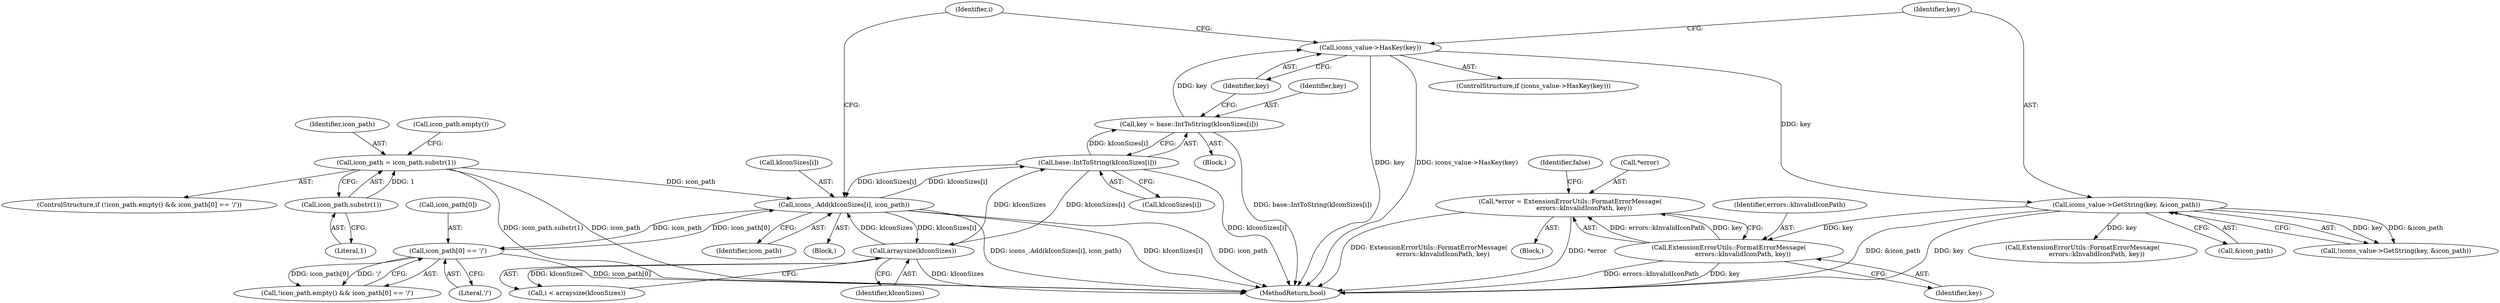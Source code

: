 digraph "0_Chrome_697cd7e2ce2535696f1b9e5cfb474cc36a734747@pointer" {
"1000453" [label="(Call,*error = ExtensionErrorUtils::FormatErrorMessage(\n              errors::kInvalidIconPath, key))"];
"1000456" [label="(Call,ExtensionErrorUtils::FormatErrorMessage(\n              errors::kInvalidIconPath, key))"];
"1000448" [label="(Call,icons_value->GetString(key, &icon_path))"];
"1000442" [label="(Call,icons_value->HasKey(key))"];
"1000435" [label="(Call,key = base::IntToString(kIconSizes[i]))"];
"1000437" [label="(Call,base::IntToString(kIconSizes[i]))"];
"1000485" [label="(Call,icons_.Add(kIconSizes[i], icon_path))"];
"1000429" [label="(Call,arraysize(kIconSizes))"];
"1000470" [label="(Call,icon_path = icon_path.substr(1))"];
"1000472" [label="(Call,icon_path.substr(1))"];
"1000465" [label="(Call,icon_path[0] == '/')"];
"1000471" [label="(Identifier,icon_path)"];
"1000454" [label="(Call,*error)"];
"1000470" [label="(Call,icon_path = icon_path.substr(1))"];
"1000457" [label="(Identifier,errors::kInvalidIconPath)"];
"1000450" [label="(Call,&icon_path)"];
"1000438" [label="(Call,kIconSizes[i])"];
"1000443" [label="(Identifier,key)"];
"1000453" [label="(Call,*error = ExtensionErrorUtils::FormatErrorMessage(\n              errors::kInvalidIconPath, key))"];
"1000473" [label="(Literal,1)"];
"1000485" [label="(Call,icons_.Add(kIconSizes[i], icon_path))"];
"1000465" [label="(Call,icon_path[0] == '/')"];
"1000456" [label="(Call,ExtensionErrorUtils::FormatErrorMessage(\n              errors::kInvalidIconPath, key))"];
"1000469" [label="(Literal,'/')"];
"1000447" [label="(Call,!icons_value->GetString(key, &icon_path))"];
"1000437" [label="(Call,base::IntToString(kIconSizes[i]))"];
"1000435" [label="(Call,key = base::IntToString(kIconSizes[i]))"];
"1000480" [label="(Call,ExtensionErrorUtils::FormatErrorMessage(\n              errors::kInvalidIconPath, key))"];
"1000466" [label="(Call,icon_path[0])"];
"1000489" [label="(Identifier,icon_path)"];
"1000486" [label="(Call,kIconSizes[i])"];
"1000461" [label="(ControlStructure,if (!icon_path.empty() && icon_path[0] == '/'))"];
"1000436" [label="(Identifier,key)"];
"1000444" [label="(Block,)"];
"1000452" [label="(Block,)"];
"1000462" [label="(Call,!icon_path.empty() && icon_path[0] == '/')"];
"1000472" [label="(Call,icon_path.substr(1))"];
"1000427" [label="(Call,i < arraysize(kIconSizes))"];
"1002005" [label="(MethodReturn,bool)"];
"1000458" [label="(Identifier,key)"];
"1000475" [label="(Call,icon_path.empty())"];
"1000460" [label="(Identifier,false)"];
"1000442" [label="(Call,icons_value->HasKey(key))"];
"1000433" [label="(Block,)"];
"1000430" [label="(Identifier,kIconSizes)"];
"1000449" [label="(Identifier,key)"];
"1000432" [label="(Identifier,i)"];
"1000429" [label="(Call,arraysize(kIconSizes))"];
"1000441" [label="(ControlStructure,if (icons_value->HasKey(key)))"];
"1000448" [label="(Call,icons_value->GetString(key, &icon_path))"];
"1000453" -> "1000452"  [label="AST: "];
"1000453" -> "1000456"  [label="CFG: "];
"1000454" -> "1000453"  [label="AST: "];
"1000456" -> "1000453"  [label="AST: "];
"1000460" -> "1000453"  [label="CFG: "];
"1000453" -> "1002005"  [label="DDG: *error"];
"1000453" -> "1002005"  [label="DDG: ExtensionErrorUtils::FormatErrorMessage(\n              errors::kInvalidIconPath, key)"];
"1000456" -> "1000453"  [label="DDG: errors::kInvalidIconPath"];
"1000456" -> "1000453"  [label="DDG: key"];
"1000456" -> "1000458"  [label="CFG: "];
"1000457" -> "1000456"  [label="AST: "];
"1000458" -> "1000456"  [label="AST: "];
"1000456" -> "1002005"  [label="DDG: errors::kInvalidIconPath"];
"1000456" -> "1002005"  [label="DDG: key"];
"1000448" -> "1000456"  [label="DDG: key"];
"1000448" -> "1000447"  [label="AST: "];
"1000448" -> "1000450"  [label="CFG: "];
"1000449" -> "1000448"  [label="AST: "];
"1000450" -> "1000448"  [label="AST: "];
"1000447" -> "1000448"  [label="CFG: "];
"1000448" -> "1002005"  [label="DDG: &icon_path"];
"1000448" -> "1002005"  [label="DDG: key"];
"1000448" -> "1000447"  [label="DDG: key"];
"1000448" -> "1000447"  [label="DDG: &icon_path"];
"1000442" -> "1000448"  [label="DDG: key"];
"1000448" -> "1000480"  [label="DDG: key"];
"1000442" -> "1000441"  [label="AST: "];
"1000442" -> "1000443"  [label="CFG: "];
"1000443" -> "1000442"  [label="AST: "];
"1000449" -> "1000442"  [label="CFG: "];
"1000432" -> "1000442"  [label="CFG: "];
"1000442" -> "1002005"  [label="DDG: icons_value->HasKey(key)"];
"1000442" -> "1002005"  [label="DDG: key"];
"1000435" -> "1000442"  [label="DDG: key"];
"1000435" -> "1000433"  [label="AST: "];
"1000435" -> "1000437"  [label="CFG: "];
"1000436" -> "1000435"  [label="AST: "];
"1000437" -> "1000435"  [label="AST: "];
"1000443" -> "1000435"  [label="CFG: "];
"1000435" -> "1002005"  [label="DDG: base::IntToString(kIconSizes[i])"];
"1000437" -> "1000435"  [label="DDG: kIconSizes[i]"];
"1000437" -> "1000438"  [label="CFG: "];
"1000438" -> "1000437"  [label="AST: "];
"1000437" -> "1002005"  [label="DDG: kIconSizes[i]"];
"1000437" -> "1000429"  [label="DDG: kIconSizes[i]"];
"1000485" -> "1000437"  [label="DDG: kIconSizes[i]"];
"1000429" -> "1000437"  [label="DDG: kIconSizes"];
"1000437" -> "1000485"  [label="DDG: kIconSizes[i]"];
"1000485" -> "1000444"  [label="AST: "];
"1000485" -> "1000489"  [label="CFG: "];
"1000486" -> "1000485"  [label="AST: "];
"1000489" -> "1000485"  [label="AST: "];
"1000432" -> "1000485"  [label="CFG: "];
"1000485" -> "1002005"  [label="DDG: kIconSizes[i]"];
"1000485" -> "1002005"  [label="DDG: icon_path"];
"1000485" -> "1002005"  [label="DDG: icons_.Add(kIconSizes[i], icon_path)"];
"1000485" -> "1000429"  [label="DDG: kIconSizes[i]"];
"1000485" -> "1000465"  [label="DDG: icon_path"];
"1000429" -> "1000485"  [label="DDG: kIconSizes"];
"1000470" -> "1000485"  [label="DDG: icon_path"];
"1000465" -> "1000485"  [label="DDG: icon_path[0]"];
"1000429" -> "1000427"  [label="AST: "];
"1000429" -> "1000430"  [label="CFG: "];
"1000430" -> "1000429"  [label="AST: "];
"1000427" -> "1000429"  [label="CFG: "];
"1000429" -> "1002005"  [label="DDG: kIconSizes"];
"1000429" -> "1000427"  [label="DDG: kIconSizes"];
"1000470" -> "1000461"  [label="AST: "];
"1000470" -> "1000472"  [label="CFG: "];
"1000471" -> "1000470"  [label="AST: "];
"1000472" -> "1000470"  [label="AST: "];
"1000475" -> "1000470"  [label="CFG: "];
"1000470" -> "1002005"  [label="DDG: icon_path.substr(1)"];
"1000470" -> "1002005"  [label="DDG: icon_path"];
"1000472" -> "1000470"  [label="DDG: 1"];
"1000472" -> "1000473"  [label="CFG: "];
"1000473" -> "1000472"  [label="AST: "];
"1000465" -> "1000462"  [label="AST: "];
"1000465" -> "1000469"  [label="CFG: "];
"1000466" -> "1000465"  [label="AST: "];
"1000469" -> "1000465"  [label="AST: "];
"1000462" -> "1000465"  [label="CFG: "];
"1000465" -> "1002005"  [label="DDG: icon_path[0]"];
"1000465" -> "1000462"  [label="DDG: icon_path[0]"];
"1000465" -> "1000462"  [label="DDG: '/'"];
}
